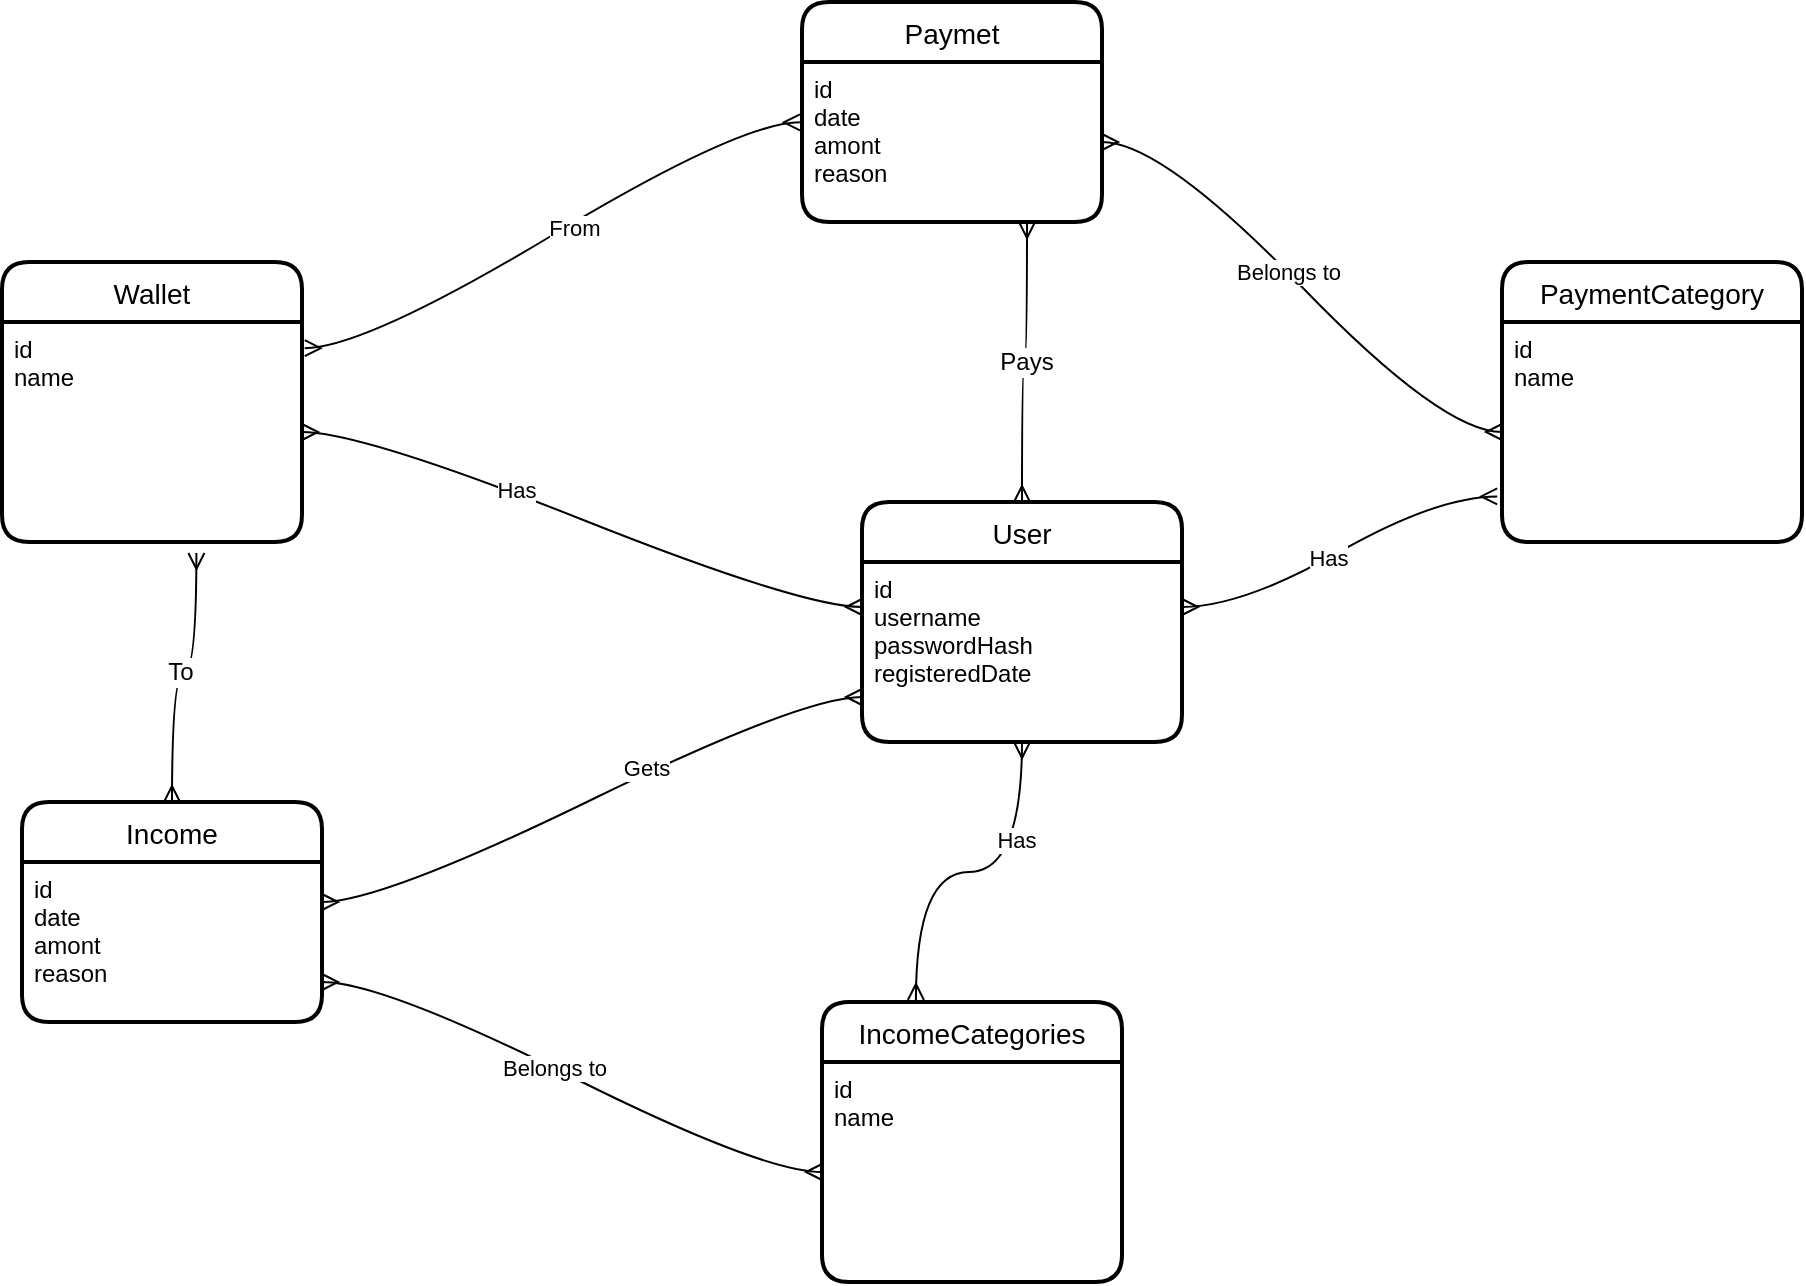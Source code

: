 <mxfile version="20.2.3" type="device"><diagram id="pC6QpgtCtw0tV6N1V-GI" name="Page-1"><mxGraphModel dx="2547" dy="922" grid="1" gridSize="10" guides="1" tooltips="1" connect="1" arrows="1" fold="1" page="1" pageScale="1" pageWidth="1100" pageHeight="850" math="0" shadow="0"><root><mxCell id="0"/><mxCell id="1" parent="0"/><mxCell id="gQC49USSrQOXVY9rHRDA-1" value="User" style="swimlane;childLayout=stackLayout;horizontal=1;startSize=30;horizontalStack=0;rounded=1;fontSize=14;fontStyle=0;strokeWidth=2;resizeParent=0;resizeLast=1;shadow=0;dashed=0;align=center;" vertex="1" parent="1"><mxGeometry x="420" y="300" width="160" height="120" as="geometry"/></mxCell><mxCell id="gQC49USSrQOXVY9rHRDA-2" value="id&#10;username&#10;passwordHash&#10;registeredDate&#10;" style="align=left;strokeColor=none;fillColor=none;spacingLeft=4;fontSize=12;verticalAlign=top;resizable=0;rotatable=0;part=1;" vertex="1" parent="gQC49USSrQOXVY9rHRDA-1"><mxGeometry y="30" width="160" height="90" as="geometry"/></mxCell><mxCell id="gQC49USSrQOXVY9rHRDA-11" value="Income" style="swimlane;childLayout=stackLayout;horizontal=1;startSize=30;horizontalStack=0;rounded=1;fontSize=14;fontStyle=0;strokeWidth=2;resizeParent=0;resizeLast=1;shadow=0;dashed=0;align=center;" vertex="1" parent="1"><mxGeometry y="450" width="150" height="110" as="geometry"/></mxCell><mxCell id="gQC49USSrQOXVY9rHRDA-12" value="id&#10;date&#10;amont&#10;reason&#10;" style="align=left;strokeColor=none;fillColor=none;spacingLeft=4;fontSize=12;verticalAlign=top;resizable=0;rotatable=0;part=1;" vertex="1" parent="gQC49USSrQOXVY9rHRDA-11"><mxGeometry y="30" width="150" height="80" as="geometry"/></mxCell><mxCell id="gQC49USSrQOXVY9rHRDA-13" value="" style="edgeStyle=entityRelationEdgeStyle;fontSize=12;html=1;endArrow=ERmany;startArrow=ERmany;rounded=0;curved=1;entryX=1;entryY=0.25;entryDx=0;entryDy=0;exitX=0;exitY=0.75;exitDx=0;exitDy=0;" edge="1" parent="1" source="gQC49USSrQOXVY9rHRDA-2" target="gQC49USSrQOXVY9rHRDA-12"><mxGeometry width="100" height="100" relative="1" as="geometry"><mxPoint x="610" y="586.03" as="sourcePoint"/><mxPoint x="776.96" y="450" as="targetPoint"/></mxGeometry></mxCell><mxCell id="gQC49USSrQOXVY9rHRDA-27" value="Gets" style="edgeLabel;html=1;align=center;verticalAlign=middle;resizable=0;points=[];" vertex="1" connectable="0" parent="gQC49USSrQOXVY9rHRDA-13"><mxGeometry x="-0.206" y="-2" relative="1" as="geometry"><mxPoint y="-1" as="offset"/></mxGeometry></mxCell><mxCell id="gQC49USSrQOXVY9rHRDA-14" value="Paymet" style="swimlane;childLayout=stackLayout;horizontal=1;startSize=30;horizontalStack=0;rounded=1;fontSize=14;fontStyle=0;strokeWidth=2;resizeParent=0;resizeLast=1;shadow=0;dashed=0;align=center;" vertex="1" parent="1"><mxGeometry x="390" y="50" width="150" height="110" as="geometry"/></mxCell><mxCell id="gQC49USSrQOXVY9rHRDA-15" value="id&#10;date&#10;amont&#10;reason" style="align=left;strokeColor=none;fillColor=none;spacingLeft=4;fontSize=12;verticalAlign=top;resizable=0;rotatable=0;part=1;" vertex="1" parent="gQC49USSrQOXVY9rHRDA-14"><mxGeometry y="30" width="150" height="80" as="geometry"/></mxCell><mxCell id="gQC49USSrQOXVY9rHRDA-18" value="IncomeCategories" style="swimlane;childLayout=stackLayout;horizontal=1;startSize=30;horizontalStack=0;rounded=1;fontSize=14;fontStyle=0;strokeWidth=2;resizeParent=0;resizeLast=1;shadow=0;dashed=0;align=center;" vertex="1" parent="1"><mxGeometry x="400" y="550" width="150" height="140" as="geometry"/></mxCell><mxCell id="gQC49USSrQOXVY9rHRDA-19" value="id&#10;name&#10;" style="align=left;strokeColor=none;fillColor=none;spacingLeft=4;fontSize=12;verticalAlign=top;resizable=0;rotatable=0;part=1;" vertex="1" parent="gQC49USSrQOXVY9rHRDA-18"><mxGeometry y="30" width="150" height="110" as="geometry"/></mxCell><mxCell id="gQC49USSrQOXVY9rHRDA-22" value="" style="edgeStyle=orthogonalEdgeStyle;fontSize=12;html=1;endArrow=ERmany;startArrow=ERmany;rounded=0;curved=1;exitX=0.313;exitY=-0.007;exitDx=0;exitDy=0;exitPerimeter=0;entryX=0.5;entryY=1;entryDx=0;entryDy=0;" edge="1" parent="1" source="gQC49USSrQOXVY9rHRDA-18" target="gQC49USSrQOXVY9rHRDA-2"><mxGeometry width="100" height="100" relative="1" as="geometry"><mxPoint x="390" y="390" as="sourcePoint"/><mxPoint x="450" y="330" as="targetPoint"/></mxGeometry></mxCell><mxCell id="gQC49USSrQOXVY9rHRDA-28" value="Has" style="edgeLabel;html=1;align=center;verticalAlign=middle;resizable=0;points=[];" vertex="1" connectable="0" parent="gQC49USSrQOXVY9rHRDA-22"><mxGeometry x="0.149" y="7" relative="1" as="geometry"><mxPoint x="9" y="-9" as="offset"/></mxGeometry></mxCell><mxCell id="gQC49USSrQOXVY9rHRDA-23" value="Wallet" style="swimlane;childLayout=stackLayout;horizontal=1;startSize=30;horizontalStack=0;rounded=1;fontSize=14;fontStyle=0;strokeWidth=2;resizeParent=0;resizeLast=1;shadow=0;dashed=0;align=center;" vertex="1" parent="1"><mxGeometry x="-10" y="180" width="150" height="140" as="geometry"/></mxCell><mxCell id="gQC49USSrQOXVY9rHRDA-24" value="id&#10;name&#10;" style="align=left;strokeColor=none;fillColor=none;spacingLeft=4;fontSize=12;verticalAlign=top;resizable=0;rotatable=0;part=1;" vertex="1" parent="gQC49USSrQOXVY9rHRDA-23"><mxGeometry y="30" width="150" height="110" as="geometry"/></mxCell><mxCell id="gQC49USSrQOXVY9rHRDA-25" value="" style="edgeStyle=entityRelationEdgeStyle;fontSize=12;html=1;endArrow=ERmany;startArrow=ERmany;rounded=0;curved=1;entryX=0;entryY=0.25;entryDx=0;entryDy=0;" edge="1" parent="1" source="gQC49USSrQOXVY9rHRDA-24" target="gQC49USSrQOXVY9rHRDA-2"><mxGeometry width="100" height="100" relative="1" as="geometry"><mxPoint x="230" y="260" as="sourcePoint"/><mxPoint x="346.0" y="232.01" as="targetPoint"/></mxGeometry></mxCell><mxCell id="gQC49USSrQOXVY9rHRDA-29" value="Has" style="edgeLabel;html=1;align=center;verticalAlign=middle;resizable=0;points=[];" vertex="1" connectable="0" parent="gQC49USSrQOXVY9rHRDA-25"><mxGeometry x="-0.244" y="2" relative="1" as="geometry"><mxPoint as="offset"/></mxGeometry></mxCell><mxCell id="gQC49USSrQOXVY9rHRDA-30" value="" style="edgeStyle=entityRelationEdgeStyle;fontSize=12;html=1;endArrow=ERmany;startArrow=ERmany;entryX=-0.007;entryY=0.377;entryDx=0;entryDy=0;entryPerimeter=0;exitX=1.009;exitY=0.119;exitDx=0;exitDy=0;exitPerimeter=0;curved=1;" edge="1" parent="1" source="gQC49USSrQOXVY9rHRDA-24" target="gQC49USSrQOXVY9rHRDA-15"><mxGeometry width="100" height="100" relative="1" as="geometry"><mxPoint x="80" y="50" as="sourcePoint"/><mxPoint x="540" y="80" as="targetPoint"/></mxGeometry></mxCell><mxCell id="gQC49USSrQOXVY9rHRDA-31" value="From" style="edgeLabel;html=1;align=center;verticalAlign=middle;resizable=0;points=[];" vertex="1" connectable="0" parent="gQC49USSrQOXVY9rHRDA-30"><mxGeometry x="0.081" y="-2" relative="1" as="geometry"><mxPoint as="offset"/></mxGeometry></mxCell><mxCell id="gQC49USSrQOXVY9rHRDA-33" value="Pays" style="edgeStyle=orthogonalEdgeStyle;fontSize=12;html=1;endArrow=ERmany;startArrow=ERmany;rounded=1;curved=1;entryX=0.75;entryY=1;entryDx=0;entryDy=0;exitX=0.5;exitY=0;exitDx=0;exitDy=0;" edge="1" parent="1" source="gQC49USSrQOXVY9rHRDA-1" target="gQC49USSrQOXVY9rHRDA-15"><mxGeometry width="100" height="100" relative="1" as="geometry"><mxPoint x="630" y="240" as="sourcePoint"/><mxPoint x="730" y="140" as="targetPoint"/></mxGeometry></mxCell><mxCell id="gQC49USSrQOXVY9rHRDA-34" value="To" style="edgeStyle=orthogonalEdgeStyle;fontSize=12;html=1;endArrow=ERmany;startArrow=ERmany;rounded=1;curved=1;entryX=0.648;entryY=1.05;entryDx=0;entryDy=0;entryPerimeter=0;exitX=0.5;exitY=0;exitDx=0;exitDy=0;" edge="1" parent="1" source="gQC49USSrQOXVY9rHRDA-11" target="gQC49USSrQOXVY9rHRDA-24"><mxGeometry width="100" height="100" relative="1" as="geometry"><mxPoint x="310" y="570" as="sourcePoint"/><mxPoint x="410" y="470" as="targetPoint"/></mxGeometry></mxCell><mxCell id="gQC49USSrQOXVY9rHRDA-38" value="PaymentCategory" style="swimlane;childLayout=stackLayout;horizontal=1;startSize=30;horizontalStack=0;rounded=1;fontSize=14;fontStyle=0;strokeWidth=2;resizeParent=0;resizeLast=1;shadow=0;dashed=0;align=center;" vertex="1" parent="1"><mxGeometry x="740" y="180" width="150" height="140" as="geometry"/></mxCell><mxCell id="gQC49USSrQOXVY9rHRDA-39" value="id&#10;name&#10;" style="align=left;strokeColor=none;fillColor=none;spacingLeft=4;fontSize=12;verticalAlign=top;resizable=0;rotatable=0;part=1;" vertex="1" parent="gQC49USSrQOXVY9rHRDA-38"><mxGeometry y="30" width="150" height="110" as="geometry"/></mxCell><mxCell id="gQC49USSrQOXVY9rHRDA-42" value="" style="edgeStyle=entityRelationEdgeStyle;fontSize=12;html=1;endArrow=ERmany;startArrow=ERmany;rounded=1;curved=1;exitX=1;exitY=0.75;exitDx=0;exitDy=0;" edge="1" parent="1" source="gQC49USSrQOXVY9rHRDA-12" target="gQC49USSrQOXVY9rHRDA-19"><mxGeometry width="100" height="100" relative="1" as="geometry"><mxPoint x="200" y="600" as="sourcePoint"/><mxPoint x="300" y="500" as="targetPoint"/></mxGeometry></mxCell><mxCell id="gQC49USSrQOXVY9rHRDA-43" value="Belongs to" style="edgeLabel;html=1;align=center;verticalAlign=middle;resizable=0;points=[];" vertex="1" connectable="0" parent="gQC49USSrQOXVY9rHRDA-42"><mxGeometry x="-0.077" relative="1" as="geometry"><mxPoint as="offset"/></mxGeometry></mxCell><mxCell id="gQC49USSrQOXVY9rHRDA-44" value="" style="edgeStyle=entityRelationEdgeStyle;fontSize=12;html=1;endArrow=ERmany;startArrow=ERmany;rounded=1;curved=1;entryX=0;entryY=0.5;entryDx=0;entryDy=0;exitX=1;exitY=0.5;exitDx=0;exitDy=0;" edge="1" parent="1" source="gQC49USSrQOXVY9rHRDA-15" target="gQC49USSrQOXVY9rHRDA-39"><mxGeometry width="100" height="100" relative="1" as="geometry"><mxPoint x="540" y="120" as="sourcePoint"/><mxPoint x="740" y="195" as="targetPoint"/></mxGeometry></mxCell><mxCell id="gQC49USSrQOXVY9rHRDA-45" value="Belongs to" style="edgeLabel;html=1;align=center;verticalAlign=middle;resizable=0;points=[];" vertex="1" connectable="0" parent="gQC49USSrQOXVY9rHRDA-44"><mxGeometry x="-0.077" relative="1" as="geometry"><mxPoint as="offset"/></mxGeometry></mxCell><mxCell id="gQC49USSrQOXVY9rHRDA-47" value="" style="edgeStyle=entityRelationEdgeStyle;fontSize=12;html=1;endArrow=ERmany;startArrow=ERmany;rounded=1;curved=1;exitX=1;exitY=0.25;exitDx=0;exitDy=0;entryX=-0.016;entryY=0.793;entryDx=0;entryDy=0;entryPerimeter=0;" edge="1" parent="1" source="gQC49USSrQOXVY9rHRDA-2" target="gQC49USSrQOXVY9rHRDA-39"><mxGeometry width="100" height="100" relative="1" as="geometry"><mxPoint x="570" y="312.5" as="sourcePoint"/><mxPoint x="770" y="387.5" as="targetPoint"/></mxGeometry></mxCell><mxCell id="gQC49USSrQOXVY9rHRDA-48" value="Has" style="edgeLabel;html=1;align=center;verticalAlign=middle;resizable=0;points=[];" vertex="1" connectable="0" parent="gQC49USSrQOXVY9rHRDA-47"><mxGeometry x="-0.077" relative="1" as="geometry"><mxPoint as="offset"/></mxGeometry></mxCell></root></mxGraphModel></diagram></mxfile>